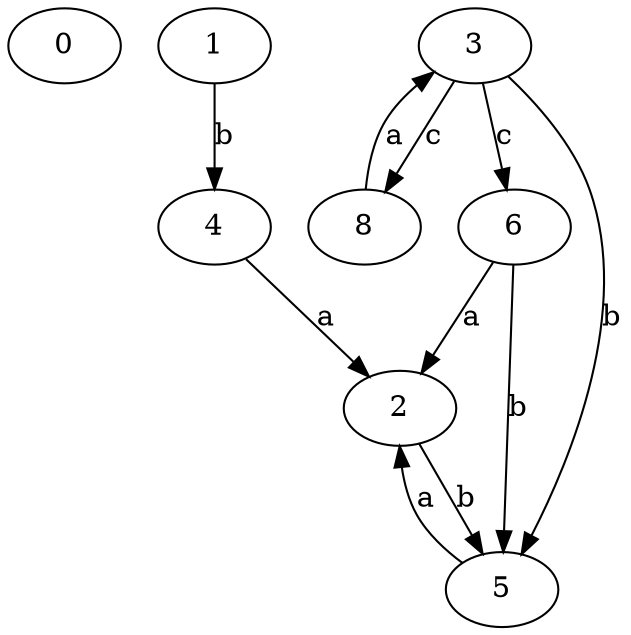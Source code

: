 strict digraph  {
0;
2;
3;
1;
4;
5;
6;
8;
2 -> 5  [label=b];
3 -> 5  [label=b];
3 -> 6  [label=c];
3 -> 8  [label=c];
1 -> 4  [label=b];
4 -> 2  [label=a];
5 -> 2  [label=a];
6 -> 2  [label=a];
6 -> 5  [label=b];
8 -> 3  [label=a];
}
